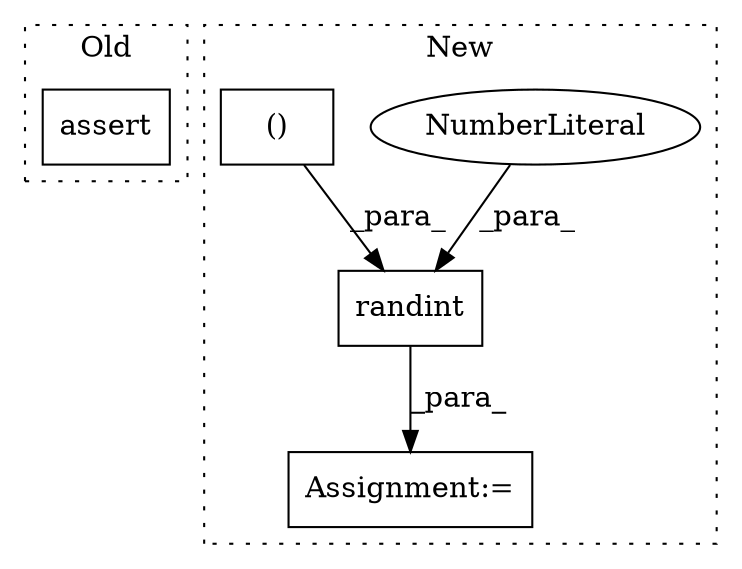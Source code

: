 digraph G {
subgraph cluster0 {
1 [label="assert" a="6" s="31860" l="7" shape="box"];
label = "Old";
style="dotted";
}
subgraph cluster1 {
2 [label="randint" a="32" s="31905,31947" l="8,2" shape="box"];
3 [label="Assignment:=" a="7" s="31894" l="1" shape="box"];
4 [label="NumberLiteral" a="34" s="31913" l="1" shape="ellipse"];
5 [label="()" a="106" s="31926" l="21" shape="box"];
label = "New";
style="dotted";
}
2 -> 3 [label="_para_"];
4 -> 2 [label="_para_"];
5 -> 2 [label="_para_"];
}